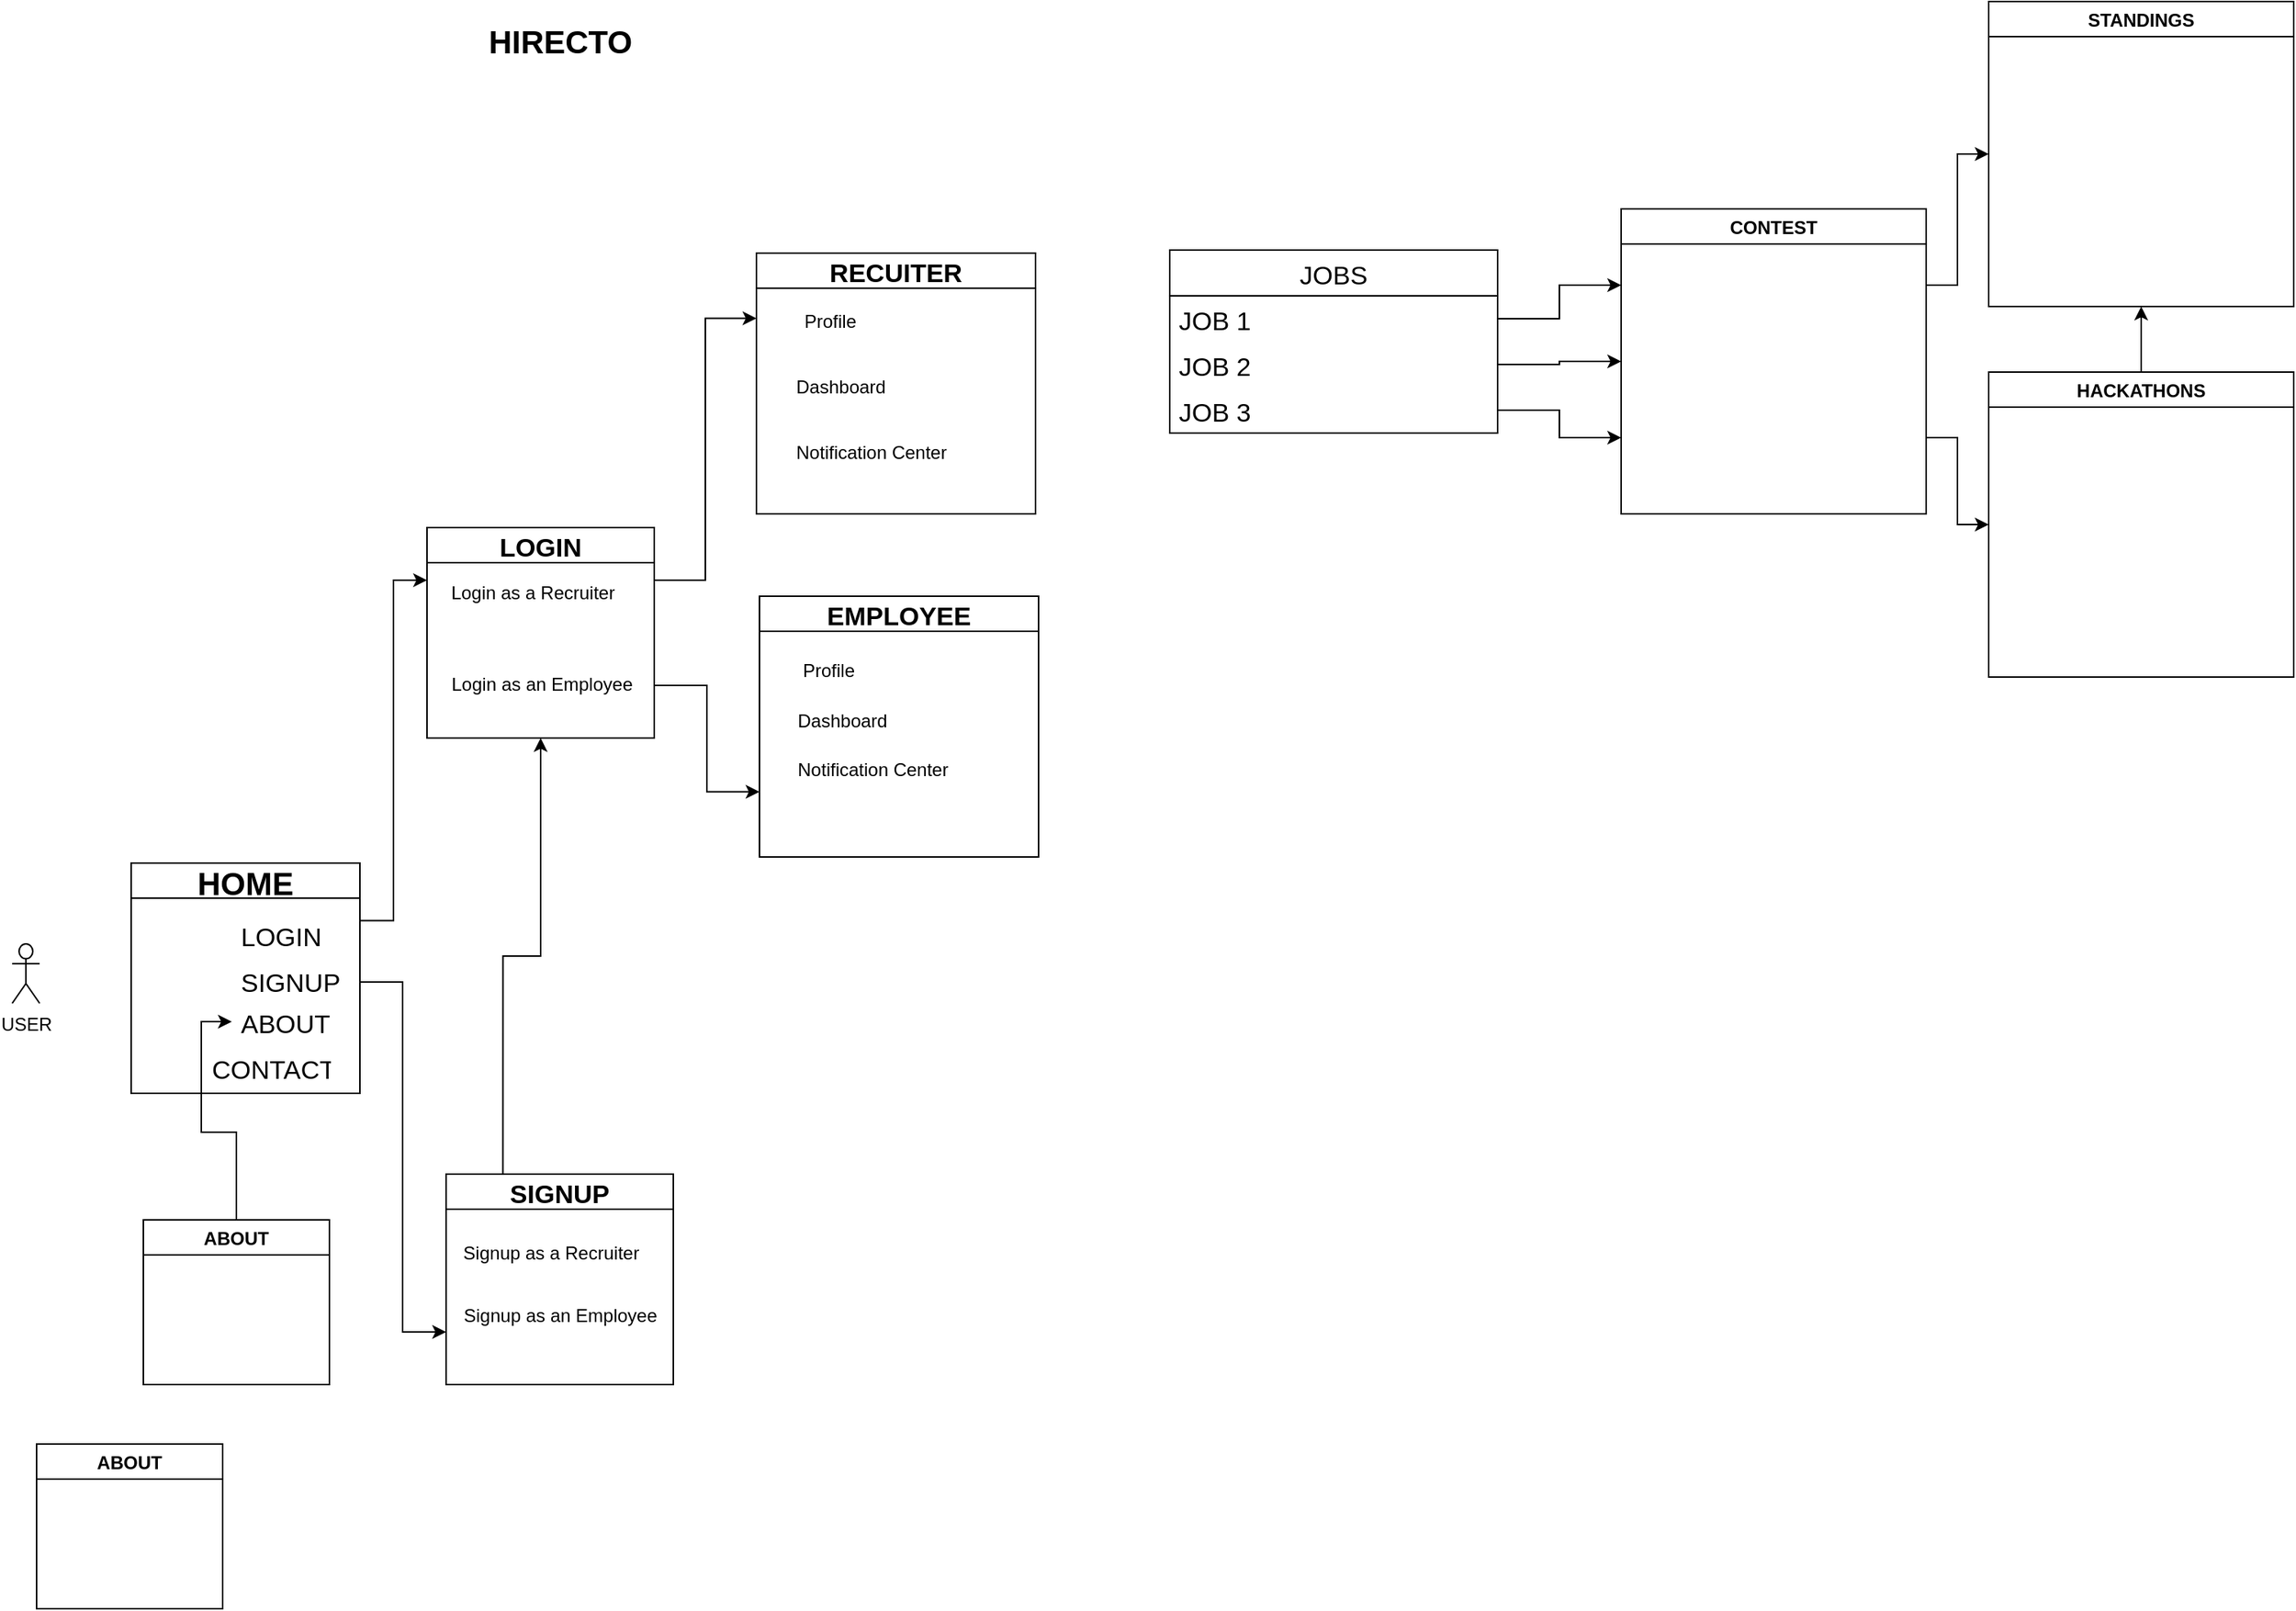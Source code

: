 <mxfile version="20.2.7" type="github">
  <diagram id="C5RBs43oDa-KdzZeNtuy" name="Page-1">
    <mxGraphModel dx="782" dy="579" grid="0" gridSize="10" guides="1" tooltips="1" connect="1" arrows="1" fold="1" page="1" pageScale="1" pageWidth="2339" pageHeight="3300" math="0" shadow="0">
      <root>
        <mxCell id="WIyWlLk6GJQsqaUBKTNV-0" />
        <mxCell id="WIyWlLk6GJQsqaUBKTNV-1" parent="WIyWlLk6GJQsqaUBKTNV-0" />
        <mxCell id="TGyUULLUcQQw1tGc5YkL-0" value="USER" style="shape=umlActor;verticalLabelPosition=bottom;verticalAlign=top;html=1;outlineConnect=0;" parent="WIyWlLk6GJQsqaUBKTNV-1" vertex="1">
          <mxGeometry x="51" y="627" width="18" height="39" as="geometry" />
        </mxCell>
        <mxCell id="TGyUULLUcQQw1tGc5YkL-2" value="HIRECTO" style="text;html=1;align=center;verticalAlign=middle;resizable=0;points=[];autosize=1;strokeColor=none;fillColor=none;fontStyle=1;fontSize=21;" parent="WIyWlLk6GJQsqaUBKTNV-1" vertex="1">
          <mxGeometry x="354" y="16" width="112" height="37" as="geometry" />
        </mxCell>
        <mxCell id="TGyUULLUcQQw1tGc5YkL-10" style="edgeStyle=orthogonalEdgeStyle;rounded=0;orthogonalLoop=1;jettySize=auto;html=1;exitX=1;exitY=0.25;exitDx=0;exitDy=0;entryX=0;entryY=0.25;entryDx=0;entryDy=0;fontSize=17;" parent="WIyWlLk6GJQsqaUBKTNV-1" source="TGyUULLUcQQw1tGc5YkL-3" target="TGyUULLUcQQw1tGc5YkL-8" edge="1">
          <mxGeometry relative="1" as="geometry" />
        </mxCell>
        <mxCell id="aCniQN3QKN2nMsdBsUbV-2" style="edgeStyle=orthogonalEdgeStyle;rounded=0;orthogonalLoop=1;jettySize=auto;html=1;exitX=1;exitY=0.5;exitDx=0;exitDy=0;entryX=0;entryY=0.75;entryDx=0;entryDy=0;" parent="WIyWlLk6GJQsqaUBKTNV-1" source="TGyUULLUcQQw1tGc5YkL-3" target="TGyUULLUcQQw1tGc5YkL-9" edge="1">
          <mxGeometry relative="1" as="geometry">
            <Array as="points">
              <mxPoint x="279" y="652" />
              <mxPoint x="307" y="652" />
              <mxPoint x="307" y="882" />
            </Array>
          </mxGeometry>
        </mxCell>
        <mxCell id="TGyUULLUcQQw1tGc5YkL-3" value="HOME" style="swimlane;fontSize=21;" parent="WIyWlLk6GJQsqaUBKTNV-1" vertex="1">
          <mxGeometry x="129" y="574" width="150" height="151" as="geometry" />
        </mxCell>
        <mxCell id="TGyUULLUcQQw1tGc5YkL-12" value="LOGIN" style="text;strokeColor=none;fillColor=none;align=left;verticalAlign=middle;spacingLeft=4;spacingRight=4;overflow=hidden;points=[[0,0.5],[1,0.5]];portConstraint=eastwest;rotatable=0;fontSize=17;" parent="TGyUULLUcQQw1tGc5YkL-3" vertex="1">
          <mxGeometry x="66" y="32" width="80" height="30" as="geometry" />
        </mxCell>
        <mxCell id="TGyUULLUcQQw1tGc5YkL-13" value="SIGNUP" style="text;strokeColor=none;fillColor=none;align=left;verticalAlign=middle;spacingLeft=4;spacingRight=4;overflow=hidden;points=[[0,0.5],[1,0.5]];portConstraint=eastwest;rotatable=0;fontSize=17;" parent="TGyUULLUcQQw1tGc5YkL-3" vertex="1">
          <mxGeometry x="66" y="62" width="80" height="30" as="geometry" />
        </mxCell>
        <mxCell id="TGyUULLUcQQw1tGc5YkL-14" value="ABOUT" style="text;strokeColor=none;fillColor=none;align=left;verticalAlign=middle;spacingLeft=4;spacingRight=4;overflow=hidden;points=[[0,0.5],[1,0.5]];portConstraint=eastwest;rotatable=0;fontSize=17;" parent="TGyUULLUcQQw1tGc5YkL-3" vertex="1">
          <mxGeometry x="66" y="89" width="80" height="30" as="geometry" />
        </mxCell>
        <mxCell id="id4kicPQHjDhKvLXEcJq-9" value="CONTACT" style="text;strokeColor=none;fillColor=none;align=left;verticalAlign=middle;spacingLeft=4;spacingRight=4;overflow=hidden;points=[[0,0.5],[1,0.5]];portConstraint=eastwest;rotatable=0;fontSize=17;" vertex="1" parent="TGyUULLUcQQw1tGc5YkL-3">
          <mxGeometry x="47" y="119" width="89" height="30" as="geometry" />
        </mxCell>
        <mxCell id="TGyUULLUcQQw1tGc5YkL-18" style="edgeStyle=orthogonalEdgeStyle;rounded=0;orthogonalLoop=1;jettySize=auto;html=1;exitX=1;exitY=0.25;exitDx=0;exitDy=0;entryX=0;entryY=0.25;entryDx=0;entryDy=0;fontSize=17;" parent="WIyWlLk6GJQsqaUBKTNV-1" source="TGyUULLUcQQw1tGc5YkL-8" target="TGyUULLUcQQw1tGc5YkL-16" edge="1">
          <mxGeometry relative="1" as="geometry" />
        </mxCell>
        <mxCell id="TGyUULLUcQQw1tGc5YkL-19" style="edgeStyle=orthogonalEdgeStyle;rounded=0;orthogonalLoop=1;jettySize=auto;html=1;exitX=1;exitY=0.75;exitDx=0;exitDy=0;entryX=0;entryY=0.75;entryDx=0;entryDy=0;fontSize=17;" parent="WIyWlLk6GJQsqaUBKTNV-1" source="TGyUULLUcQQw1tGc5YkL-8" target="TGyUULLUcQQw1tGc5YkL-17" edge="1">
          <mxGeometry relative="1" as="geometry" />
        </mxCell>
        <mxCell id="TGyUULLUcQQw1tGc5YkL-8" value="LOGIN" style="swimlane;fontSize=17;" parent="WIyWlLk6GJQsqaUBKTNV-1" vertex="1">
          <mxGeometry x="323" y="354" width="149" height="138" as="geometry" />
        </mxCell>
        <mxCell id="aCniQN3QKN2nMsdBsUbV-4" value="Login as an Employee" style="text;html=1;align=center;verticalAlign=middle;resizable=0;points=[];autosize=1;strokeColor=none;fillColor=none;" parent="TGyUULLUcQQw1tGc5YkL-8" vertex="1">
          <mxGeometry x="6" y="90" width="137" height="26" as="geometry" />
        </mxCell>
        <mxCell id="aCniQN3QKN2nMsdBsUbV-3" value="Login as a Recruiter" style="text;html=1;align=center;verticalAlign=middle;resizable=0;points=[];autosize=1;strokeColor=none;fillColor=none;" parent="TGyUULLUcQQw1tGc5YkL-8" vertex="1">
          <mxGeometry x="6" y="30" width="125" height="26" as="geometry" />
        </mxCell>
        <mxCell id="TGyUULLUcQQw1tGc5YkL-20" style="edgeStyle=orthogonalEdgeStyle;rounded=0;orthogonalLoop=1;jettySize=auto;html=1;exitX=0.25;exitY=0;exitDx=0;exitDy=0;entryX=0.5;entryY=1;entryDx=0;entryDy=0;fontSize=17;" parent="WIyWlLk6GJQsqaUBKTNV-1" source="TGyUULLUcQQw1tGc5YkL-9" target="TGyUULLUcQQw1tGc5YkL-8" edge="1">
          <mxGeometry relative="1" as="geometry" />
        </mxCell>
        <mxCell id="TGyUULLUcQQw1tGc5YkL-9" value="SIGNUP" style="swimlane;fontSize=17;" parent="WIyWlLk6GJQsqaUBKTNV-1" vertex="1">
          <mxGeometry x="335.5" y="778" width="149" height="138" as="geometry" />
        </mxCell>
        <mxCell id="aCniQN3QKN2nMsdBsUbV-5" value="Signup as a Recruiter" style="text;html=1;align=center;verticalAlign=middle;resizable=0;points=[];autosize=1;strokeColor=none;fillColor=none;" parent="TGyUULLUcQQw1tGc5YkL-9" vertex="1">
          <mxGeometry x="2" y="39" width="133" height="26" as="geometry" />
        </mxCell>
        <mxCell id="aCniQN3QKN2nMsdBsUbV-6" value="Signup as an Employee" style="text;html=1;align=center;verticalAlign=middle;resizable=0;points=[];autosize=1;strokeColor=none;fillColor=none;" parent="TGyUULLUcQQw1tGc5YkL-9" vertex="1">
          <mxGeometry x="2" y="80" width="145" height="26" as="geometry" />
        </mxCell>
        <mxCell id="TGyUULLUcQQw1tGc5YkL-16" value="RECUITER" style="swimlane;fontSize=17;" parent="WIyWlLk6GJQsqaUBKTNV-1" vertex="1">
          <mxGeometry x="539" y="174" width="183" height="171" as="geometry" />
        </mxCell>
        <mxCell id="t_f-YzOvAQu2uqTnWcZu-0" value="Profile" style="text;html=1;align=center;verticalAlign=middle;resizable=0;points=[];autosize=1;strokeColor=none;fillColor=none;" parent="TGyUULLUcQQw1tGc5YkL-16" vertex="1">
          <mxGeometry x="22" y="32" width="52" height="26" as="geometry" />
        </mxCell>
        <mxCell id="t_f-YzOvAQu2uqTnWcZu-2" value="Notification Center" style="text;html=1;align=center;verticalAlign=middle;resizable=0;points=[];autosize=1;strokeColor=none;fillColor=none;" parent="TGyUULLUcQQw1tGc5YkL-16" vertex="1">
          <mxGeometry x="16" y="118" width="117" height="26" as="geometry" />
        </mxCell>
        <mxCell id="t_f-YzOvAQu2uqTnWcZu-1" value="Dashboard" style="text;html=1;align=center;verticalAlign=middle;resizable=0;points=[];autosize=1;strokeColor=none;fillColor=none;" parent="TGyUULLUcQQw1tGc5YkL-16" vertex="1">
          <mxGeometry x="16" y="75" width="77" height="26" as="geometry" />
        </mxCell>
        <mxCell id="TGyUULLUcQQw1tGc5YkL-17" value="EMPLOYEE" style="swimlane;fontSize=17;" parent="WIyWlLk6GJQsqaUBKTNV-1" vertex="1">
          <mxGeometry x="541" y="399" width="183" height="171" as="geometry" />
        </mxCell>
        <mxCell id="t_f-YzOvAQu2uqTnWcZu-5" value="Dashboard" style="text;html=1;align=center;verticalAlign=middle;resizable=0;points=[];autosize=1;strokeColor=none;fillColor=none;" vertex="1" parent="TGyUULLUcQQw1tGc5YkL-17">
          <mxGeometry x="15" y="69" width="77" height="26" as="geometry" />
        </mxCell>
        <mxCell id="t_f-YzOvAQu2uqTnWcZu-3" value="Profile" style="text;html=1;align=center;verticalAlign=middle;resizable=0;points=[];autosize=1;strokeColor=none;fillColor=none;" vertex="1" parent="TGyUULLUcQQw1tGc5YkL-17">
          <mxGeometry x="19" y="36" width="52" height="26" as="geometry" />
        </mxCell>
        <mxCell id="t_f-YzOvAQu2uqTnWcZu-6" value="Notification Center" style="text;html=1;align=center;verticalAlign=middle;resizable=0;points=[];autosize=1;strokeColor=none;fillColor=none;" vertex="1" parent="TGyUULLUcQQw1tGc5YkL-17">
          <mxGeometry x="15" y="101" width="117" height="26" as="geometry" />
        </mxCell>
        <mxCell id="TGyUULLUcQQw1tGc5YkL-21" value="JOBS" style="swimlane;fontStyle=0;childLayout=stackLayout;horizontal=1;startSize=30;horizontalStack=0;resizeParent=1;resizeParentMax=0;resizeLast=0;collapsible=1;marginBottom=0;fontSize=17;" parent="WIyWlLk6GJQsqaUBKTNV-1" vertex="1">
          <mxGeometry x="810" y="172" width="215" height="120" as="geometry" />
        </mxCell>
        <mxCell id="TGyUULLUcQQw1tGc5YkL-22" value="JOB 1" style="text;strokeColor=none;fillColor=none;align=left;verticalAlign=middle;spacingLeft=4;spacingRight=4;overflow=hidden;points=[[0,0.5],[1,0.5]];portConstraint=eastwest;rotatable=0;fontSize=17;" parent="TGyUULLUcQQw1tGc5YkL-21" vertex="1">
          <mxGeometry y="30" width="215" height="30" as="geometry" />
        </mxCell>
        <mxCell id="TGyUULLUcQQw1tGc5YkL-23" value="JOB 2" style="text;strokeColor=none;fillColor=none;align=left;verticalAlign=middle;spacingLeft=4;spacingRight=4;overflow=hidden;points=[[0,0.5],[1,0.5]];portConstraint=eastwest;rotatable=0;fontSize=17;" parent="TGyUULLUcQQw1tGc5YkL-21" vertex="1">
          <mxGeometry y="60" width="215" height="30" as="geometry" />
        </mxCell>
        <mxCell id="TGyUULLUcQQw1tGc5YkL-24" value="JOB 3" style="text;strokeColor=none;fillColor=none;align=left;verticalAlign=middle;spacingLeft=4;spacingRight=4;overflow=hidden;points=[[0,0.5],[1,0.5]];portConstraint=eastwest;rotatable=0;fontSize=17;" parent="TGyUULLUcQQw1tGc5YkL-21" vertex="1">
          <mxGeometry y="90" width="215" height="30" as="geometry" />
        </mxCell>
        <mxCell id="id4kicPQHjDhKvLXEcJq-6" style="edgeStyle=orthogonalEdgeStyle;rounded=0;orthogonalLoop=1;jettySize=auto;html=1;exitX=1;exitY=0.25;exitDx=0;exitDy=0;entryX=0;entryY=0.5;entryDx=0;entryDy=0;" edge="1" parent="WIyWlLk6GJQsqaUBKTNV-1" source="id4kicPQHjDhKvLXEcJq-0" target="id4kicPQHjDhKvLXEcJq-4">
          <mxGeometry relative="1" as="geometry" />
        </mxCell>
        <mxCell id="id4kicPQHjDhKvLXEcJq-8" style="edgeStyle=orthogonalEdgeStyle;rounded=0;orthogonalLoop=1;jettySize=auto;html=1;exitX=1;exitY=0.75;exitDx=0;exitDy=0;entryX=0;entryY=0.5;entryDx=0;entryDy=0;" edge="1" parent="WIyWlLk6GJQsqaUBKTNV-1" source="id4kicPQHjDhKvLXEcJq-0" target="id4kicPQHjDhKvLXEcJq-5">
          <mxGeometry relative="1" as="geometry" />
        </mxCell>
        <mxCell id="id4kicPQHjDhKvLXEcJq-0" value="CONTEST" style="swimlane;" vertex="1" parent="WIyWlLk6GJQsqaUBKTNV-1">
          <mxGeometry x="1106" y="145" width="200" height="200" as="geometry" />
        </mxCell>
        <mxCell id="id4kicPQHjDhKvLXEcJq-1" style="edgeStyle=orthogonalEdgeStyle;rounded=0;orthogonalLoop=1;jettySize=auto;html=1;exitX=1;exitY=0.5;exitDx=0;exitDy=0;entryX=0;entryY=0.25;entryDx=0;entryDy=0;" edge="1" parent="WIyWlLk6GJQsqaUBKTNV-1" source="TGyUULLUcQQw1tGc5YkL-22" target="id4kicPQHjDhKvLXEcJq-0">
          <mxGeometry relative="1" as="geometry" />
        </mxCell>
        <mxCell id="id4kicPQHjDhKvLXEcJq-2" style="edgeStyle=orthogonalEdgeStyle;rounded=0;orthogonalLoop=1;jettySize=auto;html=1;exitX=1;exitY=0.5;exitDx=0;exitDy=0;entryX=0;entryY=0.5;entryDx=0;entryDy=0;" edge="1" parent="WIyWlLk6GJQsqaUBKTNV-1" source="TGyUULLUcQQw1tGc5YkL-23" target="id4kicPQHjDhKvLXEcJq-0">
          <mxGeometry relative="1" as="geometry" />
        </mxCell>
        <mxCell id="id4kicPQHjDhKvLXEcJq-3" style="edgeStyle=orthogonalEdgeStyle;rounded=0;orthogonalLoop=1;jettySize=auto;html=1;exitX=1;exitY=0.5;exitDx=0;exitDy=0;entryX=0;entryY=0.75;entryDx=0;entryDy=0;" edge="1" parent="WIyWlLk6GJQsqaUBKTNV-1" source="TGyUULLUcQQw1tGc5YkL-24" target="id4kicPQHjDhKvLXEcJq-0">
          <mxGeometry relative="1" as="geometry" />
        </mxCell>
        <mxCell id="id4kicPQHjDhKvLXEcJq-4" value="STANDINGS" style="swimlane;" vertex="1" parent="WIyWlLk6GJQsqaUBKTNV-1">
          <mxGeometry x="1347" y="9" width="200" height="200" as="geometry" />
        </mxCell>
        <mxCell id="id4kicPQHjDhKvLXEcJq-7" style="edgeStyle=orthogonalEdgeStyle;rounded=0;orthogonalLoop=1;jettySize=auto;html=1;exitX=0.5;exitY=0;exitDx=0;exitDy=0;entryX=0.5;entryY=1;entryDx=0;entryDy=0;" edge="1" parent="WIyWlLk6GJQsqaUBKTNV-1" source="id4kicPQHjDhKvLXEcJq-5" target="id4kicPQHjDhKvLXEcJq-4">
          <mxGeometry relative="1" as="geometry" />
        </mxCell>
        <mxCell id="id4kicPQHjDhKvLXEcJq-5" value="HACKATHONS" style="swimlane;" vertex="1" parent="WIyWlLk6GJQsqaUBKTNV-1">
          <mxGeometry x="1347" y="252" width="200" height="200" as="geometry" />
        </mxCell>
        <mxCell id="id4kicPQHjDhKvLXEcJq-12" value="" style="edgeStyle=orthogonalEdgeStyle;rounded=0;orthogonalLoop=1;jettySize=auto;html=1;entryX=0;entryY=0.5;entryDx=0;entryDy=0;" edge="1" parent="WIyWlLk6GJQsqaUBKTNV-1" source="id4kicPQHjDhKvLXEcJq-11" target="TGyUULLUcQQw1tGc5YkL-14">
          <mxGeometry relative="1" as="geometry" />
        </mxCell>
        <mxCell id="id4kicPQHjDhKvLXEcJq-11" value="ABOUT" style="swimlane;" vertex="1" parent="WIyWlLk6GJQsqaUBKTNV-1">
          <mxGeometry x="137" y="808" width="122" height="108" as="geometry" />
        </mxCell>
        <mxCell id="id4kicPQHjDhKvLXEcJq-13" value="ABOUT" style="swimlane;" vertex="1" parent="WIyWlLk6GJQsqaUBKTNV-1">
          <mxGeometry x="67" y="955" width="122" height="108" as="geometry" />
        </mxCell>
      </root>
    </mxGraphModel>
  </diagram>
</mxfile>
